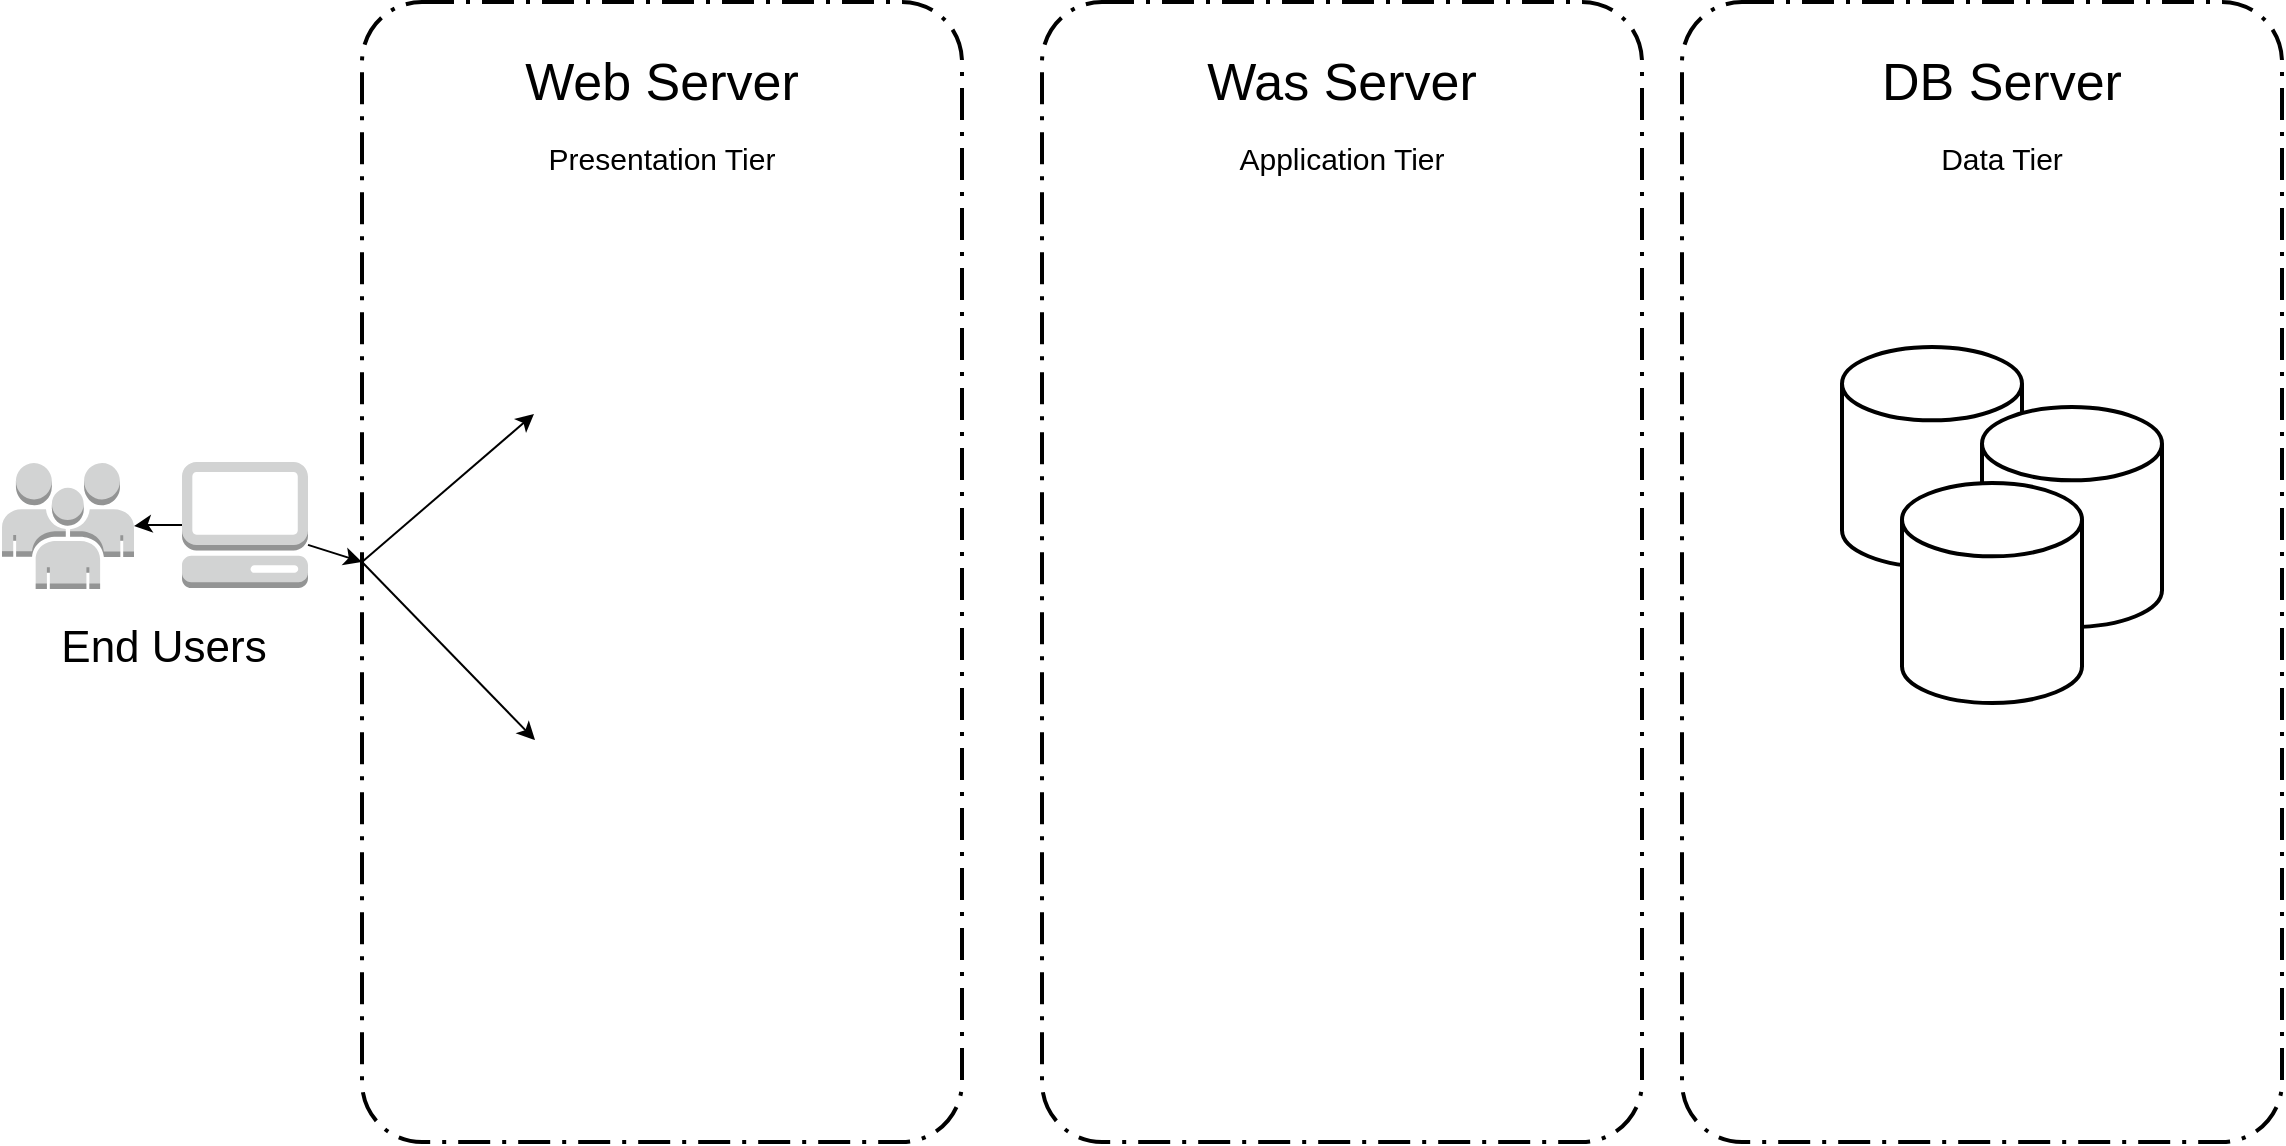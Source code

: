 <mxfile version="20.4.2" type="github">
  <diagram id="1BFLsFC23LwZ4Tyq1mHe" name="페이지-1">
    <mxGraphModel dx="689" dy="446" grid="1" gridSize="10" guides="1" tooltips="1" connect="1" arrows="1" fold="1" page="1" pageScale="1" pageWidth="1169" pageHeight="827" math="0" shadow="0">
      <root>
        <mxCell id="0" />
        <mxCell id="faKOK6Lq2EOhZ4R2kgbc-30" value="arrow" parent="0" />
        <mxCell id="faKOK6Lq2EOhZ4R2kgbc-31" value="" style="endArrow=classic;html=1;rounded=0;fontSize=22;entryX=0;entryY=0.75;entryDx=0;entryDy=0;" edge="1" parent="faKOK6Lq2EOhZ4R2kgbc-30">
          <mxGeometry width="50" height="50" relative="1" as="geometry">
            <mxPoint x="190" y="390" as="sourcePoint" />
            <mxPoint x="276" y="316" as="targetPoint" />
          </mxGeometry>
        </mxCell>
        <mxCell id="faKOK6Lq2EOhZ4R2kgbc-32" value="" style="endArrow=classic;html=1;rounded=0;fontSize=22;entryX=0.004;entryY=0.508;entryDx=0;entryDy=0;entryPerimeter=0;" edge="1" parent="faKOK6Lq2EOhZ4R2kgbc-30" target="faKOK6Lq2EOhZ4R2kgbc-51">
          <mxGeometry width="50" height="50" relative="1" as="geometry">
            <mxPoint x="190" y="390" as="sourcePoint" />
            <mxPoint x="280" y="480" as="targetPoint" />
          </mxGeometry>
        </mxCell>
        <mxCell id="faKOK6Lq2EOhZ4R2kgbc-53" value="" style="endArrow=classic;html=1;rounded=0;fontSize=22;" edge="1" parent="faKOK6Lq2EOhZ4R2kgbc-30" source="ipY7upk18AWSS5D93XIC-3">
          <mxGeometry width="50" height="50" relative="1" as="geometry">
            <mxPoint x="150" y="420" as="sourcePoint" />
            <mxPoint x="190" y="390" as="targetPoint" />
          </mxGeometry>
        </mxCell>
        <mxCell id="1" style="locked=1;" parent="0" />
        <mxCell id="ipY7upk18AWSS5D93XIC-2" value="" style="outlineConnect=0;dashed=0;verticalLabelPosition=bottom;verticalAlign=top;align=center;html=1;shape=mxgraph.aws3.users;fillColor=#D2D3D3;gradientColor=none;" parent="1" vertex="1">
          <mxGeometry x="10" y="340.5" width="66" height="63" as="geometry" />
        </mxCell>
        <mxCell id="faKOK6Lq2EOhZ4R2kgbc-17" value="" style="edgeStyle=orthogonalEdgeStyle;rounded=0;orthogonalLoop=1;jettySize=auto;html=1;" edge="1" parent="1" source="ipY7upk18AWSS5D93XIC-3" target="ipY7upk18AWSS5D93XIC-2">
          <mxGeometry relative="1" as="geometry" />
        </mxCell>
        <mxCell id="ipY7upk18AWSS5D93XIC-3" value="" style="outlineConnect=0;dashed=0;verticalLabelPosition=bottom;verticalAlign=top;align=center;html=1;shape=mxgraph.aws3.management_console;fillColor=#D2D3D3;gradientColor=none;" parent="1" vertex="1">
          <mxGeometry x="100" y="340" width="63" height="63" as="geometry" />
        </mxCell>
        <mxCell id="faKOK6Lq2EOhZ4R2kgbc-22" value="&lt;font style=&quot;font-size: 26px;&quot;&gt;Web Server&lt;/font&gt;" style="text;html=1;strokeColor=none;fillColor=none;align=center;verticalAlign=middle;whiteSpace=wrap;rounded=0;" vertex="1" parent="1">
          <mxGeometry x="260" y="130" width="160" height="40" as="geometry" />
        </mxCell>
        <mxCell id="faKOK6Lq2EOhZ4R2kgbc-23" value="&lt;font style=&quot;font-size: 26px;&quot;&gt;Was Server&lt;/font&gt;" style="text;html=1;strokeColor=none;fillColor=none;align=center;verticalAlign=middle;whiteSpace=wrap;rounded=0;" vertex="1" parent="1">
          <mxGeometry x="600" y="130" width="160" height="40" as="geometry" />
        </mxCell>
        <mxCell id="faKOK6Lq2EOhZ4R2kgbc-24" value="&lt;font style=&quot;font-size: 26px;&quot;&gt;DB Server&lt;/font&gt;" style="text;html=1;strokeColor=none;fillColor=none;align=center;verticalAlign=middle;whiteSpace=wrap;rounded=0;" vertex="1" parent="1">
          <mxGeometry x="930" y="130" width="160" height="40" as="geometry" />
        </mxCell>
        <mxCell id="faKOK6Lq2EOhZ4R2kgbc-25" value="&lt;font style=&quot;font-size: 15px;&quot;&gt;Presentation Tier&lt;/font&gt;" style="text;html=1;strokeColor=none;fillColor=none;align=center;verticalAlign=middle;whiteSpace=wrap;rounded=0;fontSize=26;" vertex="1" parent="1">
          <mxGeometry x="270" y="170" width="140" height="30" as="geometry" />
        </mxCell>
        <mxCell id="faKOK6Lq2EOhZ4R2kgbc-26" value="&lt;font style=&quot;font-size: 15px;&quot;&gt;Application Tier&lt;/font&gt;" style="text;html=1;strokeColor=none;fillColor=none;align=center;verticalAlign=middle;whiteSpace=wrap;rounded=0;fontSize=26;" vertex="1" parent="1">
          <mxGeometry x="610" y="170" width="140" height="30" as="geometry" />
        </mxCell>
        <mxCell id="faKOK6Lq2EOhZ4R2kgbc-27" value="&lt;font style=&quot;font-size: 15px;&quot;&gt;Data Tier&lt;/font&gt;" style="text;html=1;strokeColor=none;fillColor=none;align=center;verticalAlign=middle;whiteSpace=wrap;rounded=0;fontSize=26;" vertex="1" parent="1">
          <mxGeometry x="940" y="170" width="140" height="30" as="geometry" />
        </mxCell>
        <mxCell id="faKOK6Lq2EOhZ4R2kgbc-28" value="&lt;font style=&quot;font-size: 22px;&quot;&gt;End Users&lt;/font&gt;" style="text;html=1;strokeColor=none;fillColor=none;align=center;verticalAlign=middle;whiteSpace=wrap;rounded=0;fontSize=15;" vertex="1" parent="1">
          <mxGeometry x="19" y="414" width="144" height="37" as="geometry" />
        </mxCell>
        <mxCell id="faKOK6Lq2EOhZ4R2kgbc-35" value="outerline" style="locked=1;" parent="0" />
        <mxCell id="faKOK6Lq2EOhZ4R2kgbc-36" value="" style="group" vertex="1" connectable="0" parent="faKOK6Lq2EOhZ4R2kgbc-35">
          <mxGeometry x="190" y="110" width="960" height="570" as="geometry" />
        </mxCell>
        <mxCell id="faKOK6Lq2EOhZ4R2kgbc-37" value="" style="rounded=1;arcSize=10;dashed=1;fillColor=none;gradientColor=none;dashPattern=8 3 1 3;strokeWidth=2;" vertex="1" parent="faKOK6Lq2EOhZ4R2kgbc-36">
          <mxGeometry width="300" height="570" as="geometry" />
        </mxCell>
        <mxCell id="faKOK6Lq2EOhZ4R2kgbc-38" value="" style="rounded=1;arcSize=10;dashed=1;fillColor=none;gradientColor=none;dashPattern=8 3 1 3;strokeWidth=2;" vertex="1" parent="faKOK6Lq2EOhZ4R2kgbc-36">
          <mxGeometry x="340" width="300" height="570" as="geometry" />
        </mxCell>
        <mxCell id="faKOK6Lq2EOhZ4R2kgbc-39" value="" style="rounded=1;arcSize=10;dashed=1;fillColor=none;gradientColor=none;dashPattern=8 3 1 3;strokeWidth=2;" vertex="1" parent="faKOK6Lq2EOhZ4R2kgbc-36">
          <mxGeometry x="660" width="300" height="570" as="geometry" />
        </mxCell>
        <mxCell id="faKOK6Lq2EOhZ4R2kgbc-43" value="icons" style="locked=1;" parent="0" />
        <mxCell id="faKOK6Lq2EOhZ4R2kgbc-44" value="" style="group" vertex="1" connectable="0" parent="faKOK6Lq2EOhZ4R2kgbc-43">
          <mxGeometry x="276" y="220" width="814" height="322" as="geometry" />
        </mxCell>
        <mxCell id="faKOK6Lq2EOhZ4R2kgbc-45" value="" style="shape=image;html=1;verticalAlign=top;verticalLabelPosition=bottom;labelBackgroundColor=#ffffff;imageAspect=0;aspect=fixed;image=https://cdn4.iconfinder.com/data/icons/thin-line-icons-for-seo-and-development-1/64/seo_programming-128.png" vertex="1" parent="faKOK6Lq2EOhZ4R2kgbc-44">
          <mxGeometry x="332" y="80" width="144" height="144" as="geometry" />
        </mxCell>
        <mxCell id="faKOK6Lq2EOhZ4R2kgbc-46" value="" style="shape=image;html=1;verticalAlign=top;verticalLabelPosition=bottom;labelBackgroundColor=#ffffff;imageAspect=0;aspect=fixed;image=https://cdn4.iconfinder.com/data/icons/minicons-3/640/dialog_box_black-128.png" vertex="1" parent="faKOK6Lq2EOhZ4R2kgbc-44">
          <mxGeometry width="128" height="128" as="geometry" />
        </mxCell>
        <mxCell id="faKOK6Lq2EOhZ4R2kgbc-47" value="" style="group" vertex="1" connectable="0" parent="faKOK6Lq2EOhZ4R2kgbc-44">
          <mxGeometry x="654" y="62.5" width="160" height="178" as="geometry" />
        </mxCell>
        <mxCell id="faKOK6Lq2EOhZ4R2kgbc-48" value="" style="strokeWidth=2;html=1;shape=mxgraph.flowchart.database;whiteSpace=wrap;" vertex="1" parent="faKOK6Lq2EOhZ4R2kgbc-47">
          <mxGeometry width="90" height="110" as="geometry" />
        </mxCell>
        <mxCell id="faKOK6Lq2EOhZ4R2kgbc-49" value="" style="strokeWidth=2;html=1;shape=mxgraph.flowchart.database;whiteSpace=wrap;" vertex="1" parent="faKOK6Lq2EOhZ4R2kgbc-47">
          <mxGeometry x="70" y="30" width="90" height="110" as="geometry" />
        </mxCell>
        <mxCell id="faKOK6Lq2EOhZ4R2kgbc-50" value="" style="strokeWidth=2;html=1;shape=mxgraph.flowchart.database;whiteSpace=wrap;" vertex="1" parent="faKOK6Lq2EOhZ4R2kgbc-47">
          <mxGeometry x="30" y="68" width="90" height="110" as="geometry" />
        </mxCell>
        <mxCell id="faKOK6Lq2EOhZ4R2kgbc-51" value="" style="shape=image;html=1;verticalAlign=top;verticalLabelPosition=bottom;labelBackgroundColor=#ffffff;imageAspect=0;aspect=fixed;image=https://cdn2.iconfinder.com/data/icons/simple-files/128/HTML.png;fontSize=22;" vertex="1" parent="faKOK6Lq2EOhZ4R2kgbc-44">
          <mxGeometry y="194" width="128" height="128" as="geometry" />
        </mxCell>
      </root>
    </mxGraphModel>
  </diagram>
</mxfile>
